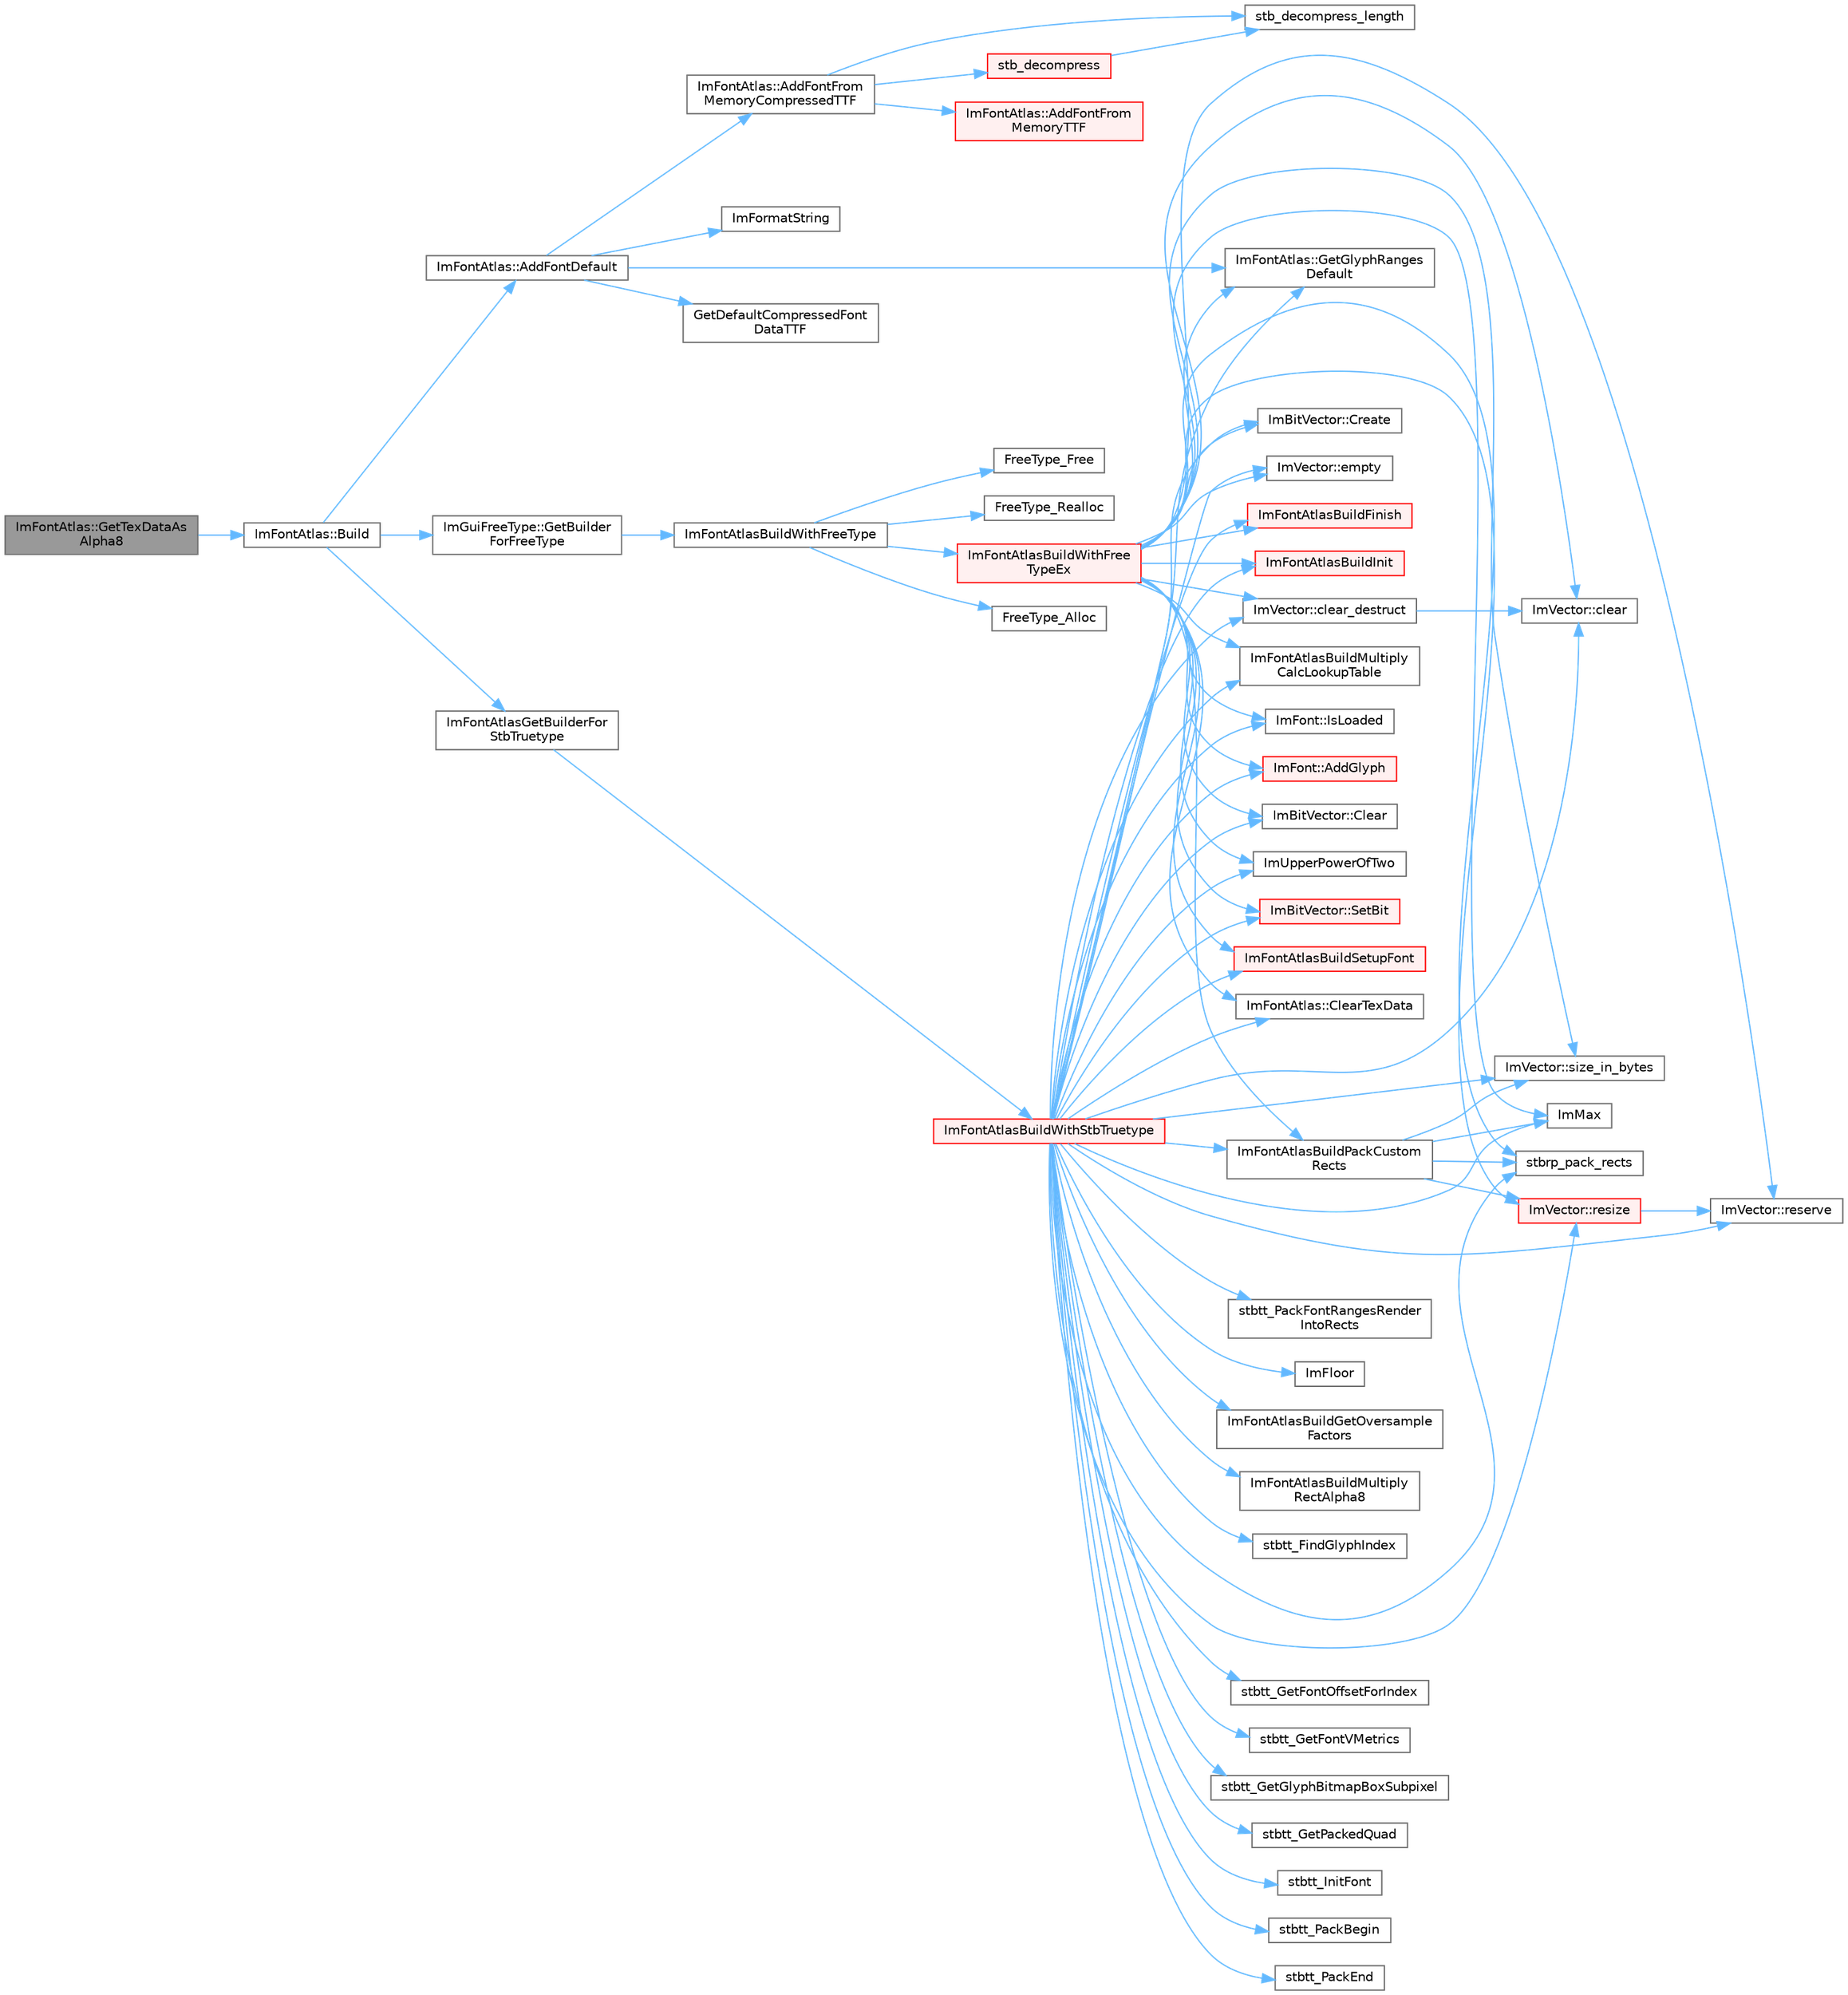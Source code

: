 digraph "ImFontAtlas::GetTexDataAsAlpha8"
{
 // LATEX_PDF_SIZE
  bgcolor="transparent";
  edge [fontname=Helvetica,fontsize=10,labelfontname=Helvetica,labelfontsize=10];
  node [fontname=Helvetica,fontsize=10,shape=box,height=0.2,width=0.4];
  rankdir="LR";
  Node1 [id="Node000001",label="ImFontAtlas::GetTexDataAs\lAlpha8",height=0.2,width=0.4,color="gray40", fillcolor="grey60", style="filled", fontcolor="black",tooltip=" "];
  Node1 -> Node2 [id="edge79_Node000001_Node000002",color="steelblue1",style="solid",tooltip=" "];
  Node2 [id="Node000002",label="ImFontAtlas::Build",height=0.2,width=0.4,color="grey40", fillcolor="white", style="filled",URL="$struct_im_font_atlas.html#a81e39e30dffa4dd7e458a53297451e27",tooltip=" "];
  Node2 -> Node3 [id="edge80_Node000002_Node000003",color="steelblue1",style="solid",tooltip=" "];
  Node3 [id="Node000003",label="ImFontAtlas::AddFontDefault",height=0.2,width=0.4,color="grey40", fillcolor="white", style="filled",URL="$struct_im_font_atlas.html#a9d2b4a94579bf603a0d2662cd8348cbd",tooltip=" "];
  Node3 -> Node4 [id="edge81_Node000003_Node000004",color="steelblue1",style="solid",tooltip=" "];
  Node4 [id="Node000004",label="ImFontAtlas::AddFontFrom\lMemoryCompressedTTF",height=0.2,width=0.4,color="grey40", fillcolor="white", style="filled",URL="$struct_im_font_atlas.html#a478ffa07777bf990ade02889e15a21ab",tooltip=" "];
  Node4 -> Node5 [id="edge82_Node000004_Node000005",color="steelblue1",style="solid",tooltip=" "];
  Node5 [id="Node000005",label="ImFontAtlas::AddFontFrom\lMemoryTTF",height=0.2,width=0.4,color="red", fillcolor="#FFF0F0", style="filled",URL="$struct_im_font_atlas.html#a95eec9b791e9c509180030f8176406ff",tooltip=" "];
  Node4 -> Node10 [id="edge83_Node000004_Node000010",color="steelblue1",style="solid",tooltip=" "];
  Node10 [id="Node000010",label="stb_decompress",height=0.2,width=0.4,color="red", fillcolor="#FFF0F0", style="filled",URL="$imgui__draw_8cpp.html#a23f899d930c93d351569ee83cf920570",tooltip=" "];
  Node10 -> Node12 [id="edge84_Node000010_Node000012",color="steelblue1",style="solid",tooltip=" "];
  Node12 [id="Node000012",label="stb_decompress_length",height=0.2,width=0.4,color="grey40", fillcolor="white", style="filled",URL="$imgui__draw_8cpp.html#a5a5301def23b33e2156ac79a8b65c69b",tooltip=" "];
  Node4 -> Node12 [id="edge85_Node000004_Node000012",color="steelblue1",style="solid",tooltip=" "];
  Node3 -> Node16 [id="edge86_Node000003_Node000016",color="steelblue1",style="solid",tooltip=" "];
  Node16 [id="Node000016",label="GetDefaultCompressedFont\lDataTTF",height=0.2,width=0.4,color="grey40", fillcolor="white", style="filled",URL="$imgui__draw_8cpp.html#abc3b462ef2c5ef511d4f7231e3d9b853",tooltip=" "];
  Node3 -> Node17 [id="edge87_Node000003_Node000017",color="steelblue1",style="solid",tooltip=" "];
  Node17 [id="Node000017",label="ImFontAtlas::GetGlyphRanges\lDefault",height=0.2,width=0.4,color="grey40", fillcolor="white", style="filled",URL="$struct_im_font_atlas.html#adec0df140eb1dc01c2a22a5253d62820",tooltip=" "];
  Node3 -> Node18 [id="edge88_Node000003_Node000018",color="steelblue1",style="solid",tooltip=" "];
  Node18 [id="Node000018",label="ImFormatString",height=0.2,width=0.4,color="grey40", fillcolor="white", style="filled",URL="$imgui_8cpp.html#a75ccaf7d676b1f567ba888ae42ac3809",tooltip=" "];
  Node2 -> Node19 [id="edge89_Node000002_Node000019",color="steelblue1",style="solid",tooltip=" "];
  Node19 [id="Node000019",label="ImGuiFreeType::GetBuilder\lForFreeType",height=0.2,width=0.4,color="grey40", fillcolor="white", style="filled",URL="$namespace_im_gui_free_type.html#ad0ba08f92f212ec5da9dd7a2872e0ae3",tooltip=" "];
  Node19 -> Node20 [id="edge90_Node000019_Node000020",color="steelblue1",style="solid",tooltip=" "];
  Node20 [id="Node000020",label="ImFontAtlasBuildWithFreeType",height=0.2,width=0.4,color="grey40", fillcolor="white", style="filled",URL="$imgui__freetype_8cpp.html#a59c51a543162f6d8a70c66e526f2f5fe",tooltip=" "];
  Node20 -> Node21 [id="edge91_Node000020_Node000021",color="steelblue1",style="solid",tooltip=" "];
  Node21 [id="Node000021",label="FreeType_Alloc",height=0.2,width=0.4,color="grey40", fillcolor="white", style="filled",URL="$imgui__freetype_8cpp.html#a6a98733a4a93bb0b2a6cc6c1d1c0637c",tooltip=" "];
  Node20 -> Node22 [id="edge92_Node000020_Node000022",color="steelblue1",style="solid",tooltip=" "];
  Node22 [id="Node000022",label="FreeType_Free",height=0.2,width=0.4,color="grey40", fillcolor="white", style="filled",URL="$imgui__freetype_8cpp.html#abc3aa644b842c8087c6a785b59fcf5e6",tooltip=" "];
  Node20 -> Node23 [id="edge93_Node000020_Node000023",color="steelblue1",style="solid",tooltip=" "];
  Node23 [id="Node000023",label="FreeType_Realloc",height=0.2,width=0.4,color="grey40", fillcolor="white", style="filled",URL="$imgui__freetype_8cpp.html#afb83eb710c8c6c48c842184d2b43bd72",tooltip=" "];
  Node20 -> Node24 [id="edge94_Node000020_Node000024",color="steelblue1",style="solid",tooltip=" "];
  Node24 [id="Node000024",label="ImFontAtlasBuildWithFree\lTypeEx",height=0.2,width=0.4,color="red", fillcolor="#FFF0F0", style="filled",URL="$imgui__freetype_8cpp.html#af965b039f4cb8ad8bcdc5a1981ac5d81",tooltip=" "];
  Node24 -> Node25 [id="edge95_Node000024_Node000025",color="steelblue1",style="solid",tooltip=" "];
  Node25 [id="Node000025",label="ImFont::AddGlyph",height=0.2,width=0.4,color="red", fillcolor="#FFF0F0", style="filled",URL="$struct_im_font.html#a1badad96fa8d41b4754fc7bdb826e6b2",tooltip=" "];
  Node24 -> Node29 [id="edge96_Node000024_Node000029",color="steelblue1",style="solid",tooltip=" "];
  Node29 [id="Node000029",label="ImBitVector::Clear",height=0.2,width=0.4,color="grey40", fillcolor="white", style="filled",URL="$struct_im_bit_vector.html#a6486ac9a357400a42af07909f937a659",tooltip=" "];
  Node24 -> Node30 [id="edge97_Node000024_Node000030",color="steelblue1",style="solid",tooltip=" "];
  Node30 [id="Node000030",label="ImVector::clear",height=0.2,width=0.4,color="grey40", fillcolor="white", style="filled",URL="$struct_im_vector.html#ae2d401b4ec5f1113cdb8edb5a61a38f7",tooltip=" "];
  Node24 -> Node31 [id="edge98_Node000024_Node000031",color="steelblue1",style="solid",tooltip=" "];
  Node31 [id="Node000031",label="ImVector::clear_destruct",height=0.2,width=0.4,color="grey40", fillcolor="white", style="filled",URL="$struct_im_vector.html#ac1ed34eac753156e87e8a92f78dbbe3f",tooltip=" "];
  Node31 -> Node30 [id="edge99_Node000031_Node000030",color="steelblue1",style="solid",tooltip=" "];
  Node24 -> Node7 [id="edge100_Node000024_Node000007",color="steelblue1",style="solid",tooltip=" "];
  Node7 [id="Node000007",label="ImFontAtlas::ClearTexData",height=0.2,width=0.4,color="grey40", fillcolor="white", style="filled",URL="$struct_im_font_atlas.html#a3ede4bd513bec044c77ac392ad9c6e86",tooltip=" "];
  Node24 -> Node32 [id="edge101_Node000024_Node000032",color="steelblue1",style="solid",tooltip=" "];
  Node32 [id="Node000032",label="ImBitVector::Create",height=0.2,width=0.4,color="grey40", fillcolor="white", style="filled",URL="$struct_im_bit_vector.html#a2e25a0809000ad27bfc3fb89f3d04829",tooltip=" "];
  Node24 -> Node33 [id="edge102_Node000024_Node000033",color="steelblue1",style="solid",tooltip=" "];
  Node33 [id="Node000033",label="ImVector::empty",height=0.2,width=0.4,color="grey40", fillcolor="white", style="filled",URL="$struct_im_vector.html#aa53e48a5272f4bad1099368769514ff1",tooltip=" "];
  Node24 -> Node17 [id="edge103_Node000024_Node000017",color="steelblue1",style="solid",tooltip=" "];
  Node24 -> Node35 [id="edge104_Node000024_Node000035",color="steelblue1",style="solid",tooltip=" "];
  Node35 [id="Node000035",label="ImFontAtlasBuildFinish",height=0.2,width=0.4,color="red", fillcolor="#FFF0F0", style="filled",URL="$imgui__draw_8cpp.html#adbf0ee92b3ac86e30b9e81f552d15d37",tooltip=" "];
  Node24 -> Node49 [id="edge105_Node000024_Node000049",color="steelblue1",style="solid",tooltip=" "];
  Node49 [id="Node000049",label="ImFontAtlasBuildInit",height=0.2,width=0.4,color="red", fillcolor="#FFF0F0", style="filled",URL="$imgui__draw_8cpp.html#ac050ff181df43cec0b63d834b6039c3f",tooltip=" "];
  Node24 -> Node51 [id="edge106_Node000024_Node000051",color="steelblue1",style="solid",tooltip=" "];
  Node51 [id="Node000051",label="ImFontAtlasBuildMultiply\lCalcLookupTable",height=0.2,width=0.4,color="grey40", fillcolor="white", style="filled",URL="$imgui__draw_8cpp.html#a8d5f3a053aae34ac7b93e39cb9096d06",tooltip=" "];
  Node24 -> Node52 [id="edge107_Node000024_Node000052",color="steelblue1",style="solid",tooltip=" "];
  Node52 [id="Node000052",label="ImFontAtlasBuildPackCustom\lRects",height=0.2,width=0.4,color="grey40", fillcolor="white", style="filled",URL="$imgui__draw_8cpp.html#add0fcd1708ca3540688d8277fc01bf3f",tooltip=" "];
  Node52 -> Node41 [id="edge108_Node000052_Node000041",color="steelblue1",style="solid",tooltip=" "];
  Node41 [id="Node000041",label="ImMax",height=0.2,width=0.4,color="grey40", fillcolor="white", style="filled",URL="$imgui__internal_8h.html#a7667efd95147d0422f140917c71a9226",tooltip=" "];
  Node52 -> Node53 [id="edge109_Node000052_Node000053",color="steelblue1",style="solid",tooltip=" "];
  Node53 [id="Node000053",label="ImVector::resize",height=0.2,width=0.4,color="red", fillcolor="#FFF0F0", style="filled",URL="$struct_im_vector.html#ac371dd62e56ae486b1a5038cf07eee56",tooltip=" "];
  Node53 -> Node55 [id="edge110_Node000053_Node000055",color="steelblue1",style="solid",tooltip=" "];
  Node55 [id="Node000055",label="ImVector::reserve",height=0.2,width=0.4,color="grey40", fillcolor="white", style="filled",URL="$struct_im_vector.html#a0f14f5736c3372157856eebb67123b75",tooltip=" "];
  Node52 -> Node56 [id="edge111_Node000052_Node000056",color="steelblue1",style="solid",tooltip=" "];
  Node56 [id="Node000056",label="ImVector::size_in_bytes",height=0.2,width=0.4,color="grey40", fillcolor="white", style="filled",URL="$struct_im_vector.html#ade9f2e937e47b0e0f9970dcfba038204",tooltip=" "];
  Node52 -> Node57 [id="edge112_Node000052_Node000057",color="steelblue1",style="solid",tooltip=" "];
  Node57 [id="Node000057",label="stbrp_pack_rects",height=0.2,width=0.4,color="grey40", fillcolor="white", style="filled",URL="$imstb__rectpack_8h.html#af038ae1b98573f24736c9a3eed0478ba",tooltip=" "];
  Node24 -> Node58 [id="edge113_Node000024_Node000058",color="steelblue1",style="solid",tooltip=" "];
  Node58 [id="Node000058",label="ImFontAtlasBuildSetupFont",height=0.2,width=0.4,color="red", fillcolor="#FFF0F0", style="filled",URL="$imgui__draw_8cpp.html#a4bea0932904c84de73237df3f1f76bdd",tooltip=" "];
  Node24 -> Node41 [id="edge114_Node000024_Node000041",color="steelblue1",style="solid",tooltip=" "];
  Node24 -> Node60 [id="edge115_Node000024_Node000060",color="steelblue1",style="solid",tooltip=" "];
  Node60 [id="Node000060",label="ImUpperPowerOfTwo",height=0.2,width=0.4,color="grey40", fillcolor="white", style="filled",URL="$imgui__internal_8h.html#adae096c61c812293ec61ac541c146674",tooltip=" "];
  Node24 -> Node61 [id="edge116_Node000024_Node000061",color="steelblue1",style="solid",tooltip=" "];
  Node61 [id="Node000061",label="ImFont::IsLoaded",height=0.2,width=0.4,color="grey40", fillcolor="white", style="filled",URL="$struct_im_font.html#a97dafa61cc94e84be396d69b0d42b1ce",tooltip=" "];
  Node24 -> Node55 [id="edge117_Node000024_Node000055",color="steelblue1",style="solid",tooltip=" "];
  Node24 -> Node53 [id="edge118_Node000024_Node000053",color="steelblue1",style="solid",tooltip=" "];
  Node24 -> Node63 [id="edge119_Node000024_Node000063",color="steelblue1",style="solid",tooltip=" "];
  Node63 [id="Node000063",label="ImBitVector::SetBit",height=0.2,width=0.4,color="red", fillcolor="#FFF0F0", style="filled",URL="$struct_im_bit_vector.html#afab0abbd320b1f33d1988760be7cd39b",tooltip=" "];
  Node24 -> Node56 [id="edge120_Node000024_Node000056",color="steelblue1",style="solid",tooltip=" "];
  Node24 -> Node57 [id="edge121_Node000024_Node000057",color="steelblue1",style="solid",tooltip=" "];
  Node2 -> Node67 [id="edge122_Node000002_Node000067",color="steelblue1",style="solid",tooltip=" "];
  Node67 [id="Node000067",label="ImFontAtlasGetBuilderFor\lStbTruetype",height=0.2,width=0.4,color="grey40", fillcolor="white", style="filled",URL="$imgui__draw_8cpp.html#a4c276d0224ef420d570c9485c4c76a19",tooltip=" "];
  Node67 -> Node68 [id="edge123_Node000067_Node000068",color="steelblue1",style="solid",tooltip=" "];
  Node68 [id="Node000068",label="ImFontAtlasBuildWithStbTruetype",height=0.2,width=0.4,color="red", fillcolor="#FFF0F0", style="filled",URL="$imgui__draw_8cpp.html#a2f785bd6dd330af7a832589fa24f303a",tooltip=" "];
  Node68 -> Node25 [id="edge124_Node000068_Node000025",color="steelblue1",style="solid",tooltip=" "];
  Node68 -> Node29 [id="edge125_Node000068_Node000029",color="steelblue1",style="solid",tooltip=" "];
  Node68 -> Node30 [id="edge126_Node000068_Node000030",color="steelblue1",style="solid",tooltip=" "];
  Node68 -> Node31 [id="edge127_Node000068_Node000031",color="steelblue1",style="solid",tooltip=" "];
  Node68 -> Node7 [id="edge128_Node000068_Node000007",color="steelblue1",style="solid",tooltip=" "];
  Node68 -> Node32 [id="edge129_Node000068_Node000032",color="steelblue1",style="solid",tooltip=" "];
  Node68 -> Node33 [id="edge130_Node000068_Node000033",color="steelblue1",style="solid",tooltip=" "];
  Node68 -> Node17 [id="edge131_Node000068_Node000017",color="steelblue1",style="solid",tooltip=" "];
  Node68 -> Node69 [id="edge132_Node000068_Node000069",color="steelblue1",style="solid",tooltip=" "];
  Node69 [id="Node000069",label="ImFloor",height=0.2,width=0.4,color="grey40", fillcolor="white", style="filled",URL="$imgui__internal_8h.html#a51a84b6be21807818b857a8565d97912",tooltip=" "];
  Node68 -> Node35 [id="edge133_Node000068_Node000035",color="steelblue1",style="solid",tooltip=" "];
  Node68 -> Node70 [id="edge134_Node000068_Node000070",color="steelblue1",style="solid",tooltip=" "];
  Node70 [id="Node000070",label="ImFontAtlasBuildGetOversample\lFactors",height=0.2,width=0.4,color="grey40", fillcolor="white", style="filled",URL="$imgui__draw_8cpp.html#aa1efcf4c3caa22137e6a7d548435af5a",tooltip=" "];
  Node68 -> Node49 [id="edge135_Node000068_Node000049",color="steelblue1",style="solid",tooltip=" "];
  Node68 -> Node51 [id="edge136_Node000068_Node000051",color="steelblue1",style="solid",tooltip=" "];
  Node68 -> Node71 [id="edge137_Node000068_Node000071",color="steelblue1",style="solid",tooltip=" "];
  Node71 [id="Node000071",label="ImFontAtlasBuildMultiply\lRectAlpha8",height=0.2,width=0.4,color="grey40", fillcolor="white", style="filled",URL="$imgui__draw_8cpp.html#a8dc3feae771599949b33712b520e9060",tooltip=" "];
  Node68 -> Node52 [id="edge138_Node000068_Node000052",color="steelblue1",style="solid",tooltip=" "];
  Node68 -> Node58 [id="edge139_Node000068_Node000058",color="steelblue1",style="solid",tooltip=" "];
  Node68 -> Node41 [id="edge140_Node000068_Node000041",color="steelblue1",style="solid",tooltip=" "];
  Node68 -> Node60 [id="edge141_Node000068_Node000060",color="steelblue1",style="solid",tooltip=" "];
  Node68 -> Node61 [id="edge142_Node000068_Node000061",color="steelblue1",style="solid",tooltip=" "];
  Node68 -> Node55 [id="edge143_Node000068_Node000055",color="steelblue1",style="solid",tooltip=" "];
  Node68 -> Node53 [id="edge144_Node000068_Node000053",color="steelblue1",style="solid",tooltip=" "];
  Node68 -> Node63 [id="edge145_Node000068_Node000063",color="steelblue1",style="solid",tooltip=" "];
  Node68 -> Node56 [id="edge146_Node000068_Node000056",color="steelblue1",style="solid",tooltip=" "];
  Node68 -> Node57 [id="edge147_Node000068_Node000057",color="steelblue1",style="solid",tooltip=" "];
  Node68 -> Node72 [id="edge148_Node000068_Node000072",color="steelblue1",style="solid",tooltip=" "];
  Node72 [id="Node000072",label="stbtt_FindGlyphIndex",height=0.2,width=0.4,color="grey40", fillcolor="white", style="filled",URL="$imstb__truetype_8h.html#a213d5628c6b2e5c107b99378eefc6e3a",tooltip=" "];
  Node68 -> Node73 [id="edge149_Node000068_Node000073",color="steelblue1",style="solid",tooltip=" "];
  Node73 [id="Node000073",label="stbtt_GetFontOffsetForIndex",height=0.2,width=0.4,color="grey40", fillcolor="white", style="filled",URL="$imstb__truetype_8h.html#a5ba17159df62ca39649e6f2231ac6e89",tooltip=" "];
  Node68 -> Node74 [id="edge150_Node000068_Node000074",color="steelblue1",style="solid",tooltip=" "];
  Node74 [id="Node000074",label="stbtt_GetFontVMetrics",height=0.2,width=0.4,color="grey40", fillcolor="white", style="filled",URL="$imstb__truetype_8h.html#a2784e0e55678a5980e950b1c9fbc75f0",tooltip=" "];
  Node68 -> Node75 [id="edge151_Node000068_Node000075",color="steelblue1",style="solid",tooltip=" "];
  Node75 [id="Node000075",label="stbtt_GetGlyphBitmapBoxSubpixel",height=0.2,width=0.4,color="grey40", fillcolor="white", style="filled",URL="$imstb__truetype_8h.html#a597ef6b92ab0b5800c74478548b4782f",tooltip=" "];
  Node68 -> Node76 [id="edge152_Node000068_Node000076",color="steelblue1",style="solid",tooltip=" "];
  Node76 [id="Node000076",label="stbtt_GetPackedQuad",height=0.2,width=0.4,color="grey40", fillcolor="white", style="filled",URL="$imstb__truetype_8h.html#abbca8f4e5de8209200a7be6c1c57661e",tooltip=" "];
  Node68 -> Node77 [id="edge153_Node000068_Node000077",color="steelblue1",style="solid",tooltip=" "];
  Node77 [id="Node000077",label="stbtt_InitFont",height=0.2,width=0.4,color="grey40", fillcolor="white", style="filled",URL="$imstb__truetype_8h.html#ac3b6bda1851d0b1a4fd53f5f353668e5",tooltip=" "];
  Node68 -> Node78 [id="edge154_Node000068_Node000078",color="steelblue1",style="solid",tooltip=" "];
  Node78 [id="Node000078",label="stbtt_PackBegin",height=0.2,width=0.4,color="grey40", fillcolor="white", style="filled",URL="$imstb__truetype_8h.html#adfc8faff4ebfbad1ce0bff9b4ebc691c",tooltip=" "];
  Node68 -> Node79 [id="edge155_Node000068_Node000079",color="steelblue1",style="solid",tooltip=" "];
  Node79 [id="Node000079",label="stbtt_PackEnd",height=0.2,width=0.4,color="grey40", fillcolor="white", style="filled",URL="$imstb__truetype_8h.html#ab51e492c4b320b8af6ef557ad3388140",tooltip=" "];
  Node68 -> Node80 [id="edge156_Node000068_Node000080",color="steelblue1",style="solid",tooltip=" "];
  Node80 [id="Node000080",label="stbtt_PackFontRangesRender\lIntoRects",height=0.2,width=0.4,color="grey40", fillcolor="white", style="filled",URL="$imstb__truetype_8h.html#ab6eca9e0104838ca2483dea24dd9e631",tooltip=" "];
}
